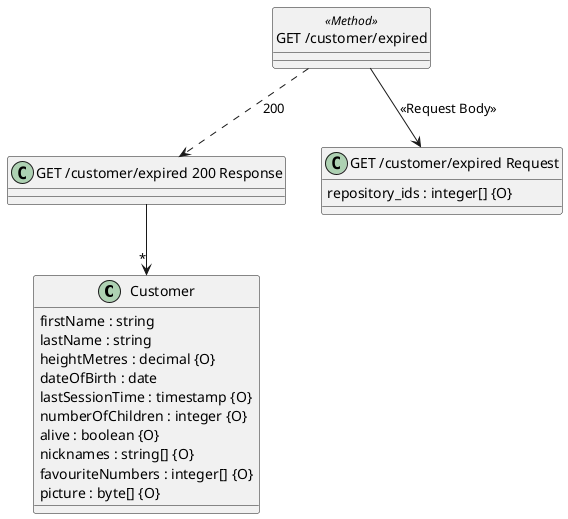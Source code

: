 @startuml

class "Customer" {
  firstName : string
  lastName : string
  heightMetres : decimal {O}
  dateOfBirth : date
  lastSessionTime : timestamp {O}
  numberOfChildren : integer {O}
  alive : boolean {O}
  nicknames : string[] {O}
  favouriteNumbers : integer[] {O}
  picture : byte[] {O}
}
hide <<Method>> circle

class "GET /customer/expired" <<Method>> {
}

class "GET /customer/expired 200 Response" {
}

"GET /customer/expired 200 Response" --> "*" "Customer"

"GET /customer/expired" ..> "GET /customer/expired 200 Response": 200

class "GET /customer/expired Request" {
  repository_ids : integer[] {O}
}

"GET /customer/expired" --> "GET /customer/expired Request" : "<<Request Body>>"

@enduml